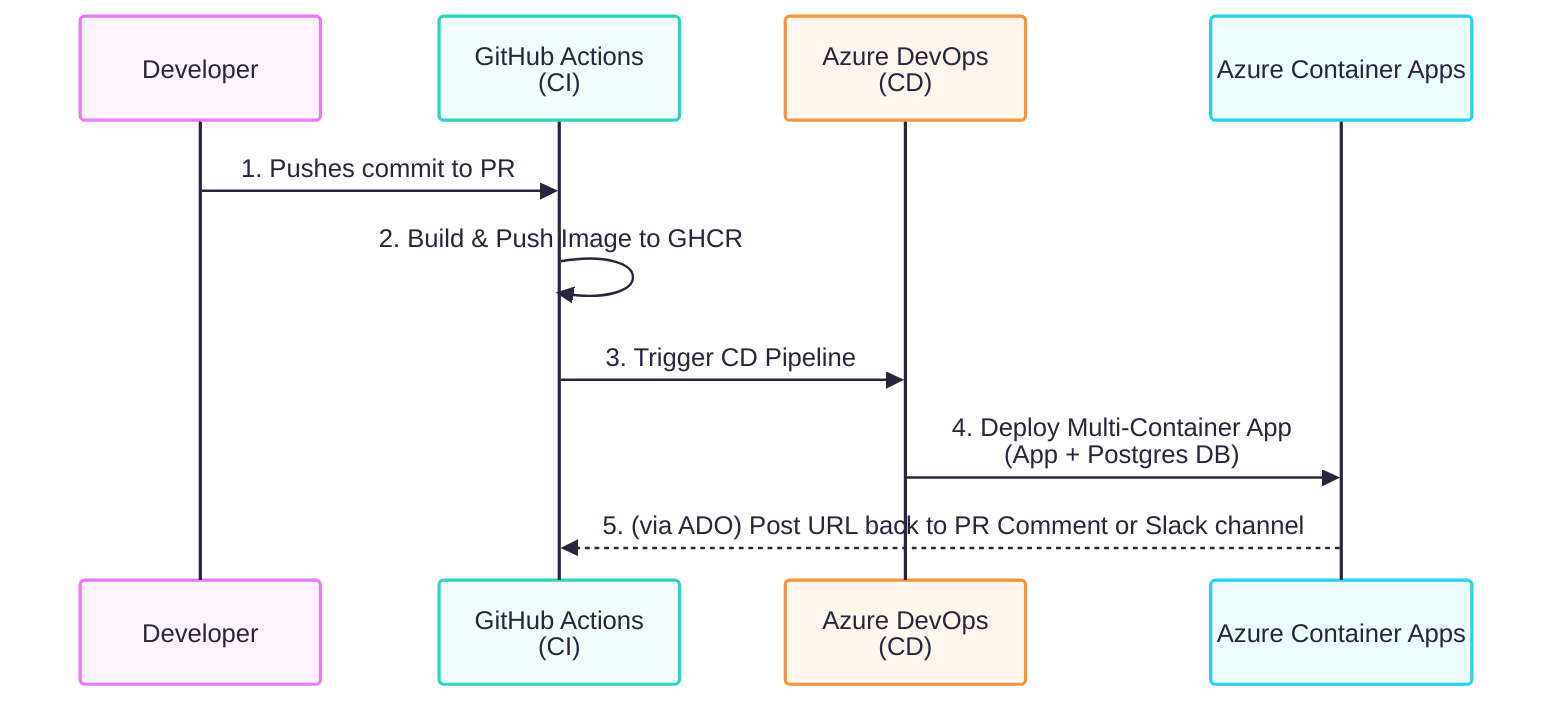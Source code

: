 ---
config:
  theme: redux-color
  look: handDrawn
---
sequenceDiagram
    participant Dev as Developer
    participant GHA as GitHub Actions <br/>(CI)
    participant ADO as Azure DevOps <br/>(CD)
    participant ACA as Azure Container Apps
    Dev->>GHA: 1. Pushes commit to PR
    GHA->>GHA: 2. Build & Push Image to GHCR
    GHA->>ADO: 3. Trigger CD Pipeline
    ADO->>ACA: 4. Deploy Multi-Container App<br/>(App + Postgres DB)
    ACA-->>GHA: 5. (via ADO) Post URL back to PR Comment or Slack channel
